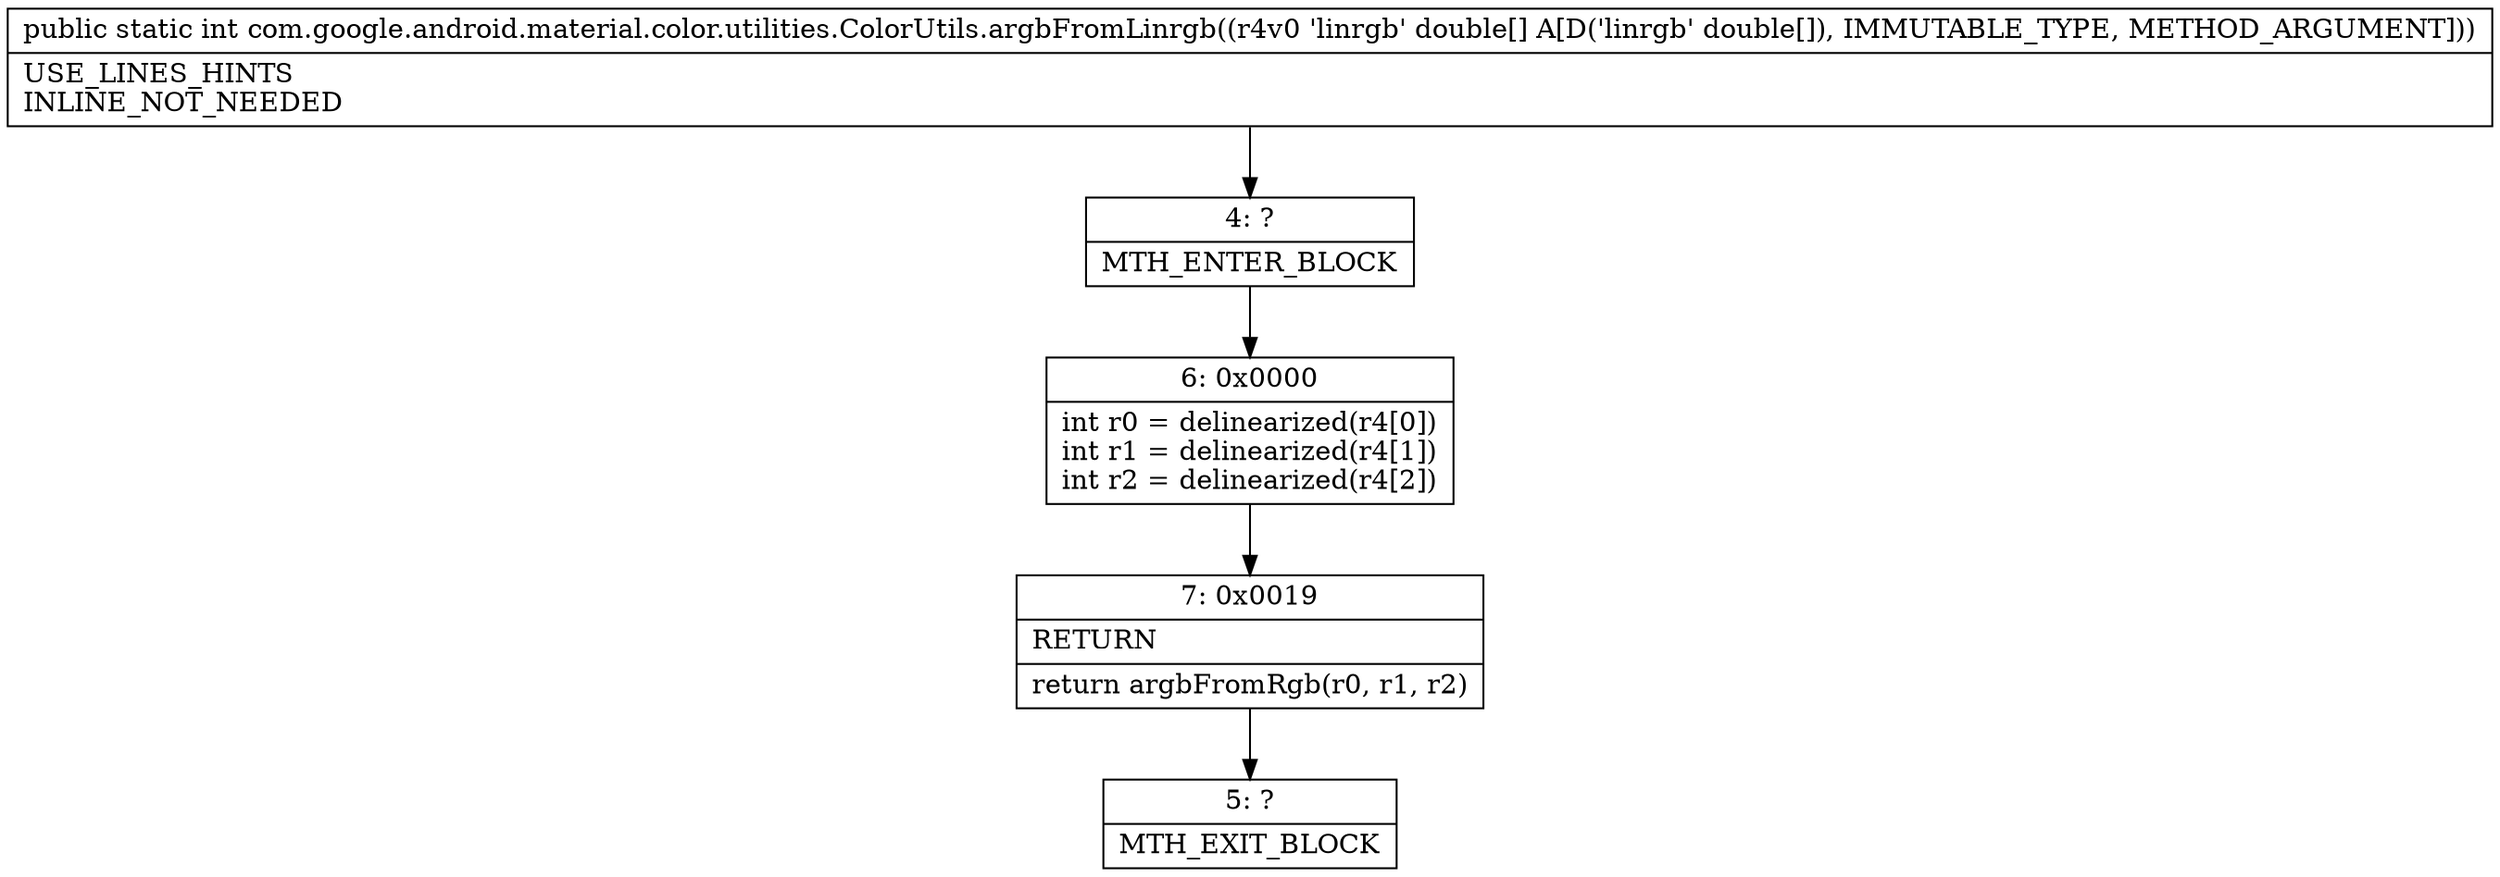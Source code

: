 digraph "CFG forcom.google.android.material.color.utilities.ColorUtils.argbFromLinrgb([D)I" {
Node_4 [shape=record,label="{4\:\ ?|MTH_ENTER_BLOCK\l}"];
Node_6 [shape=record,label="{6\:\ 0x0000|int r0 = delinearized(r4[0])\lint r1 = delinearized(r4[1])\lint r2 = delinearized(r4[2])\l}"];
Node_7 [shape=record,label="{7\:\ 0x0019|RETURN\l|return argbFromRgb(r0, r1, r2)\l}"];
Node_5 [shape=record,label="{5\:\ ?|MTH_EXIT_BLOCK\l}"];
MethodNode[shape=record,label="{public static int com.google.android.material.color.utilities.ColorUtils.argbFromLinrgb((r4v0 'linrgb' double[] A[D('linrgb' double[]), IMMUTABLE_TYPE, METHOD_ARGUMENT]))  | USE_LINES_HINTS\lINLINE_NOT_NEEDED\l}"];
MethodNode -> Node_4;Node_4 -> Node_6;
Node_6 -> Node_7;
Node_7 -> Node_5;
}

